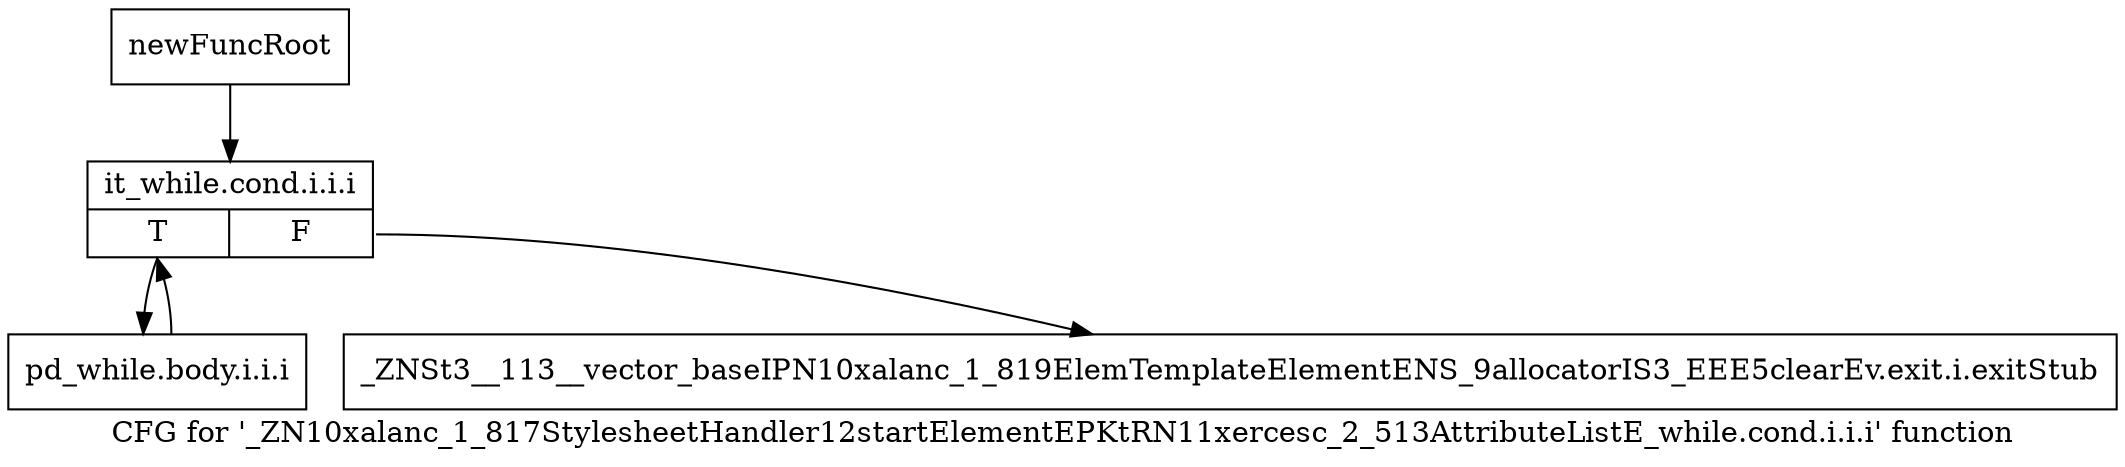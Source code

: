 digraph "CFG for '_ZN10xalanc_1_817StylesheetHandler12startElementEPKtRN11xercesc_2_513AttributeListE_while.cond.i.i.i' function" {
	label="CFG for '_ZN10xalanc_1_817StylesheetHandler12startElementEPKtRN11xercesc_2_513AttributeListE_while.cond.i.i.i' function";

	Node0xa07b8f0 [shape=record,label="{newFuncRoot}"];
	Node0xa07b8f0 -> Node0xa07b990;
	Node0xa07b940 [shape=record,label="{_ZNSt3__113__vector_baseIPN10xalanc_1_819ElemTemplateElementENS_9allocatorIS3_EEE5clearEv.exit.i.exitStub}"];
	Node0xa07b990 [shape=record,label="{it_while.cond.i.i.i|{<s0>T|<s1>F}}"];
	Node0xa07b990:s0 -> Node0xa07b9e0;
	Node0xa07b990:s1 -> Node0xa07b940;
	Node0xa07b9e0 [shape=record,label="{pd_while.body.i.i.i}"];
	Node0xa07b9e0 -> Node0xa07b990;
}
